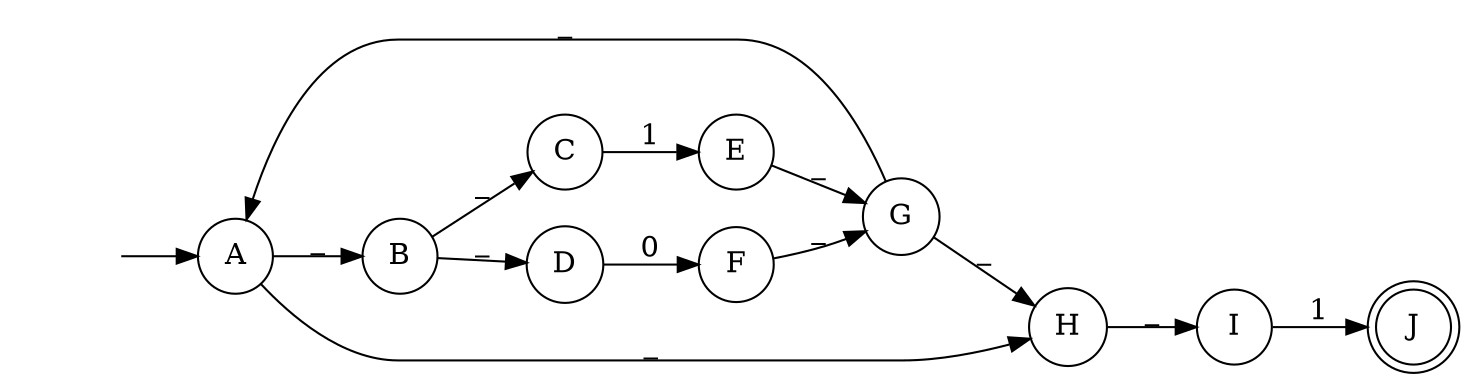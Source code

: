 digraph myAutomaton { 
rankdir=LR; 
"" [shape=none] 
"A" [shape=circle] 
"B" [shape=circle] 
"C" [shape=circle] 
"D" [shape=circle] 
"E" [shape=circle] 
"F" [shape=circle] 
"G" [shape=circle] 
"H" [shape=circle] 
"I" [shape=circle] 
"J" [shape=doublecircle] 

"" -> "A" 
"A" -> "B" [label="_"] 
"A" -> "H" [label="_"] 
"B" -> "C" [label="_"] 
"B" -> "D" [label="_"] 
"C" -> "E" [label="1"] 
"D" -> "F" [label="0"] 
"E" -> "G" [label="_"] 
"F" -> "G" [label="_"] 
"G" -> "H" [label="_"] 
"G" -> "A" [label="_"] 
"H" -> "I" [label="_"] 
"I" -> "J" [label="1"] 
}
